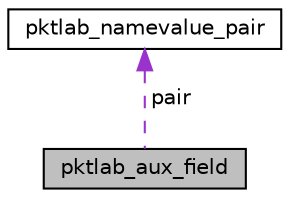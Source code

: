digraph "pktlab_aux_field"
{
 // LATEX_PDF_SIZE
  edge [fontname="Helvetica",fontsize="10",labelfontname="Helvetica",labelfontsize="10"];
  node [fontname="Helvetica",fontsize="10",shape=record];
  Node1 [label="pktlab_aux_field",height=0.2,width=0.4,color="black", fillcolor="grey75", style="filled", fontcolor="black",tooltip="Structure of auxiliary field in pktlab_cert_detail."];
  Node2 -> Node1 [dir="back",color="darkorchid3",fontsize="10",style="dashed",label=" pair" ,fontname="Helvetica"];
  Node2 [label="pktlab_namevalue_pair",height=0.2,width=0.4,color="black", fillcolor="white", style="filled",URL="$a00014.html",tooltip="Structure for encoding/decoding experiment descriptor (xdescr)/endpoint attribute (dattr) in xpub and..."];
}
